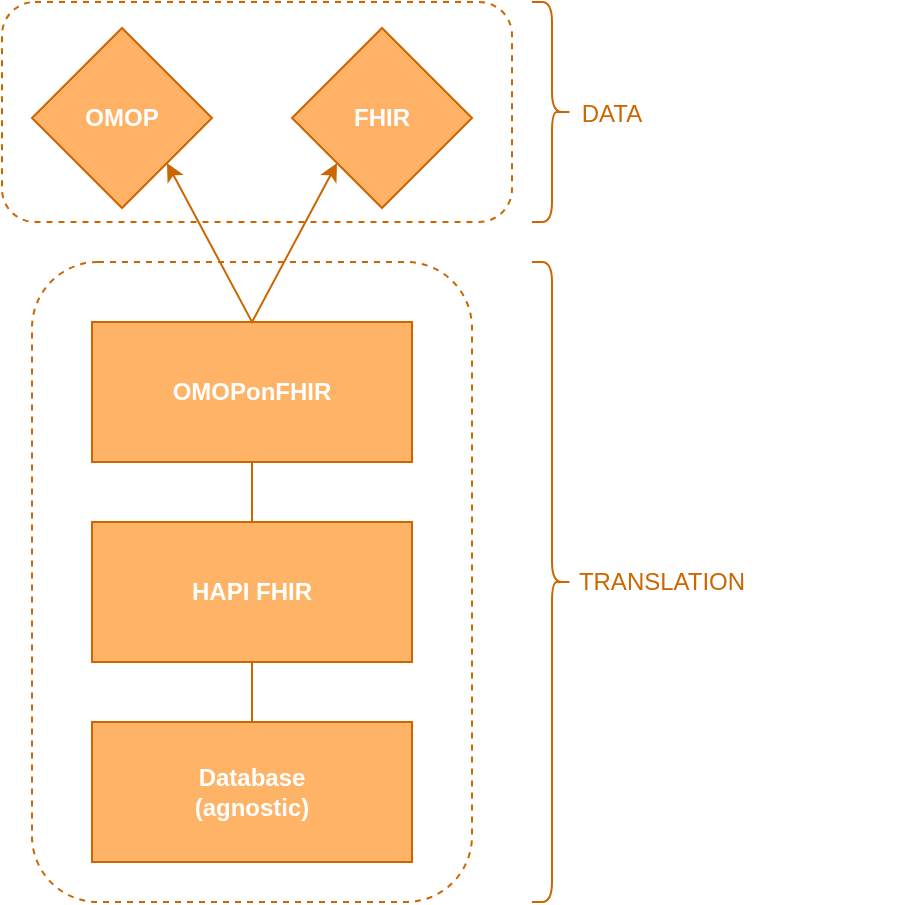 <mxfile version="21.2.0" type="github" pages="3">
  <diagram id="3klK-0NJ4z30A51jgqtV" name="OMOPonFHIR">
    <mxGraphModel dx="1274" dy="716" grid="1" gridSize="10" guides="1" tooltips="1" connect="1" arrows="1" fold="1" page="1" pageScale="1" pageWidth="850" pageHeight="1100" math="0" shadow="0">
      <root>
        <mxCell id="0" />
        <mxCell id="1" parent="0" />
        <mxCell id="s7409kFNlSl0Wnpz0-RP-10" value="" style="rounded=1;whiteSpace=wrap;html=1;shadow=0;glass=0;sketch=0;strokeColor=#CC6600;fontColor=#FFFFFF;fillColor=none;strokeWidth=1;dashed=1;fontStyle=1" parent="1" vertex="1">
          <mxGeometry x="290" y="230" width="220" height="320" as="geometry" />
        </mxCell>
        <mxCell id="s7409kFNlSl0Wnpz0-RP-1" value="&lt;font color=&quot;#FFFFFF&quot;&gt;&lt;span&gt;OMOPonFHIR&lt;/span&gt;&lt;/font&gt;" style="rounded=0;whiteSpace=wrap;html=1;fillColor=#FFB366;strokeColor=#CC6600;fontStyle=1" parent="1" vertex="1">
          <mxGeometry x="320" y="260" width="160" height="70" as="geometry" />
        </mxCell>
        <mxCell id="s7409kFNlSl0Wnpz0-RP-2" value="" style="edgeStyle=orthogonalEdgeStyle;rounded=0;orthogonalLoop=1;jettySize=auto;html=1;fontColor=#FFFFFF;endArrow=none;endFill=0;strokeColor=#CC6600;fillColor=#ffe6cc;fontStyle=1" parent="1" source="s7409kFNlSl0Wnpz0-RP-3" target="s7409kFNlSl0Wnpz0-RP-1" edge="1">
          <mxGeometry relative="1" as="geometry" />
        </mxCell>
        <mxCell id="s7409kFNlSl0Wnpz0-RP-3" value="HAPI FHIR" style="rounded=0;whiteSpace=wrap;html=1;fillColor=#FFB366;strokeColor=#CC6600;fontColor=#FFFFFF;fontStyle=1;glass=0;shadow=0;" parent="1" vertex="1">
          <mxGeometry x="320" y="360" width="160" height="70" as="geometry" />
        </mxCell>
        <mxCell id="s7409kFNlSl0Wnpz0-RP-4" value="" style="edgeStyle=orthogonalEdgeStyle;rounded=0;orthogonalLoop=1;jettySize=auto;html=1;fontColor=#FFFFFF;endArrow=none;endFill=0;strokeColor=#CC6600;fillColor=#ffe6cc;fontStyle=1" parent="1" source="s7409kFNlSl0Wnpz0-RP-5" edge="1">
          <mxGeometry relative="1" as="geometry">
            <mxPoint x="400" y="430" as="targetPoint" />
          </mxGeometry>
        </mxCell>
        <mxCell id="s7409kFNlSl0Wnpz0-RP-5" value="Database&lt;br&gt;(agnostic)" style="rounded=0;whiteSpace=wrap;html=1;fillColor=#FFB366;strokeColor=#CC6600;fontColor=#FFFFFF;fontStyle=1" parent="1" vertex="1">
          <mxGeometry x="320" y="460" width="160" height="70" as="geometry" />
        </mxCell>
        <mxCell id="s7409kFNlSl0Wnpz0-RP-6" value="" style="rounded=0;orthogonalLoop=1;jettySize=auto;html=1;strokeColor=#CC6600;fontColor=#FFFFFF;endArrow=classic;endFill=1;entryX=0;entryY=1;entryDx=0;entryDy=0;startArrow=classic;startFill=1;exitX=1;exitY=1;exitDx=0;exitDy=0;fontStyle=1" parent="1" source="s7409kFNlSl0Wnpz0-RP-7" target="s7409kFNlSl0Wnpz0-RP-8" edge="1">
          <mxGeometry relative="1" as="geometry">
            <mxPoint x="360" y="175" as="sourcePoint" />
            <Array as="points">
              <mxPoint x="400" y="260" />
            </Array>
          </mxGeometry>
        </mxCell>
        <mxCell id="s7409kFNlSl0Wnpz0-RP-7" value="&lt;span&gt;OMOP&lt;/span&gt;" style="rhombus;whiteSpace=wrap;html=1;rounded=0;shadow=0;glass=0;sketch=0;strokeColor=#CC6600;fontColor=#FFFFFF;fillColor=#ffb266;fontStyle=1" parent="1" vertex="1">
          <mxGeometry x="290" y="113" width="90" height="90" as="geometry" />
        </mxCell>
        <mxCell id="s7409kFNlSl0Wnpz0-RP-8" value="&lt;span&gt;FHIR&lt;/span&gt;" style="rhombus;whiteSpace=wrap;html=1;rounded=0;shadow=0;glass=0;sketch=0;strokeColor=#CC6600;fontColor=#FFFFFF;fillColor=#ffb266;fontStyle=1" parent="1" vertex="1">
          <mxGeometry x="420" y="113" width="90" height="90" as="geometry" />
        </mxCell>
        <mxCell id="s7409kFNlSl0Wnpz0-RP-9" value="" style="rounded=1;whiteSpace=wrap;html=1;shadow=0;glass=0;sketch=0;strokeColor=#CC6600;fontColor=#FFFFFF;fillColor=none;strokeWidth=1;dashed=1;fontStyle=1" parent="1" vertex="1">
          <mxGeometry x="275" y="100" width="255" height="110" as="geometry" />
        </mxCell>
        <mxCell id="s7409kFNlSl0Wnpz0-RP-11" value="" style="shape=curlyBracket;whiteSpace=wrap;html=1;rounded=1;flipH=1;labelPosition=right;verticalLabelPosition=middle;align=left;verticalAlign=middle;shadow=0;glass=0;sketch=0;strokeColor=#CC6600;strokeWidth=1;fontColor=#FFFFFF;fillColor=none;fontStyle=1" parent="1" vertex="1">
          <mxGeometry x="540" y="100" width="20" height="110" as="geometry" />
        </mxCell>
        <mxCell id="s7409kFNlSl0Wnpz0-RP-12" value="Text" style="text;html=1;align=center;verticalAlign=middle;resizable=0;points=[];autosize=1;strokeColor=none;fillColor=none;fontColor=#FFFFFF;rounded=0;shadow=0;glass=0;sketch=0;strokeWidth=2;fontStyle=1" parent="1" vertex="1">
          <mxGeometry x="680" y="125" width="50" height="30" as="geometry" />
        </mxCell>
        <mxCell id="s7409kFNlSl0Wnpz0-RP-13" value="&lt;font color=&quot;#CC6600&quot;&gt;DATA&lt;/font&gt;" style="text;html=1;strokeColor=none;fillColor=none;align=center;verticalAlign=middle;whiteSpace=wrap;rounded=0;shadow=0;glass=0;sketch=0;strokeWidth=2;fontColor=#FFFFFF;fontStyle=0" parent="1" vertex="1">
          <mxGeometry x="550" y="141" width="60" height="30" as="geometry" />
        </mxCell>
        <mxCell id="s7409kFNlSl0Wnpz0-RP-14" value="" style="shape=curlyBracket;whiteSpace=wrap;html=1;rounded=1;flipH=1;labelPosition=right;verticalLabelPosition=middle;align=left;verticalAlign=middle;shadow=0;glass=0;sketch=0;strokeColor=#CC6600;strokeWidth=1;fontColor=#FFFFFF;fillColor=none;fontStyle=1" parent="1" vertex="1">
          <mxGeometry x="540" y="230" width="20" height="320" as="geometry" />
        </mxCell>
        <mxCell id="s7409kFNlSl0Wnpz0-RP-15" value="&lt;font&gt;TRANSLATION STACK&lt;br&gt;&lt;/font&gt;" style="text;html=1;strokeColor=none;fillColor=none;align=center;verticalAlign=middle;whiteSpace=wrap;rounded=0;shadow=0;glass=0;sketch=0;strokeWidth=2;fontColor=#ffffff;fontStyle=0" parent="1" vertex="1">
          <mxGeometry x="550" y="376" width="160" height="30" as="geometry" />
        </mxCell>
        <mxCell id="8pmpaOBupb4FrHEimUJv-1" value="&lt;font color=&quot;#CC6600&quot;&gt;TRANSLATION&lt;/font&gt;" style="text;html=1;strokeColor=none;fillColor=none;align=center;verticalAlign=middle;whiteSpace=wrap;rounded=0;shadow=0;glass=0;sketch=0;strokeWidth=2;fontColor=#FFFFFF;fontStyle=0" vertex="1" parent="1">
          <mxGeometry x="560" y="375" width="90" height="30" as="geometry" />
        </mxCell>
      </root>
    </mxGraphModel>
  </diagram>
  <diagram id="ZsVL6gurdDWIahrjcVoJ" name="Gen3 Helm">
    <mxGraphModel dx="1274" dy="716" grid="1" gridSize="10" guides="1" tooltips="1" connect="1" arrows="1" fold="1" page="1" pageScale="1" pageWidth="850" pageHeight="1100" math="0" shadow="0">
      <root>
        <mxCell id="0" />
        <mxCell id="1" parent="0" />
        <mxCell id="C4vBhP4GFTEodh-GOuNB-1" value="" style="rounded=1;whiteSpace=wrap;html=1;shadow=0;glass=0;sketch=0;strokeColor=#CC6600;fontColor=#FFFFFF;fillColor=none;strokeWidth=1;dashed=1;fontStyle=1" parent="1" vertex="1">
          <mxGeometry x="567.5" y="260" width="145" height="320" as="geometry" />
        </mxCell>
        <mxCell id="VmrgFuWAtIrTO_FrJNGX-1" value="" style="rounded=1;whiteSpace=wrap;html=1;shadow=0;glass=0;sketch=0;strokeColor=#CC6600;fontColor=#FFFFFF;fillColor=none;strokeWidth=1;dashed=1;fontStyle=1" parent="1" vertex="1">
          <mxGeometry x="220" y="260" width="145" height="320" as="geometry" />
        </mxCell>
        <mxCell id="jkr-byty5vV0EJ-6rNaV-16" value="ETL" style="rounded=0;whiteSpace=wrap;html=1;fillColor=#FFB366;strokeColor=#CC6600;fontStyle=1;fontColor=#FFFFFF;" parent="1" vertex="1">
          <mxGeometry x="410" y="390" width="120" height="60" as="geometry" />
        </mxCell>
        <mxCell id="tVxb7-j_qt7IKl10kHxf-8" value="&lt;div&gt;user.yaml&lt;/div&gt;&amp;nbsp;credentials" style="rounded=0;whiteSpace=wrap;html=1;fillColor=#FFB366;strokeColor=#CC6600;fontStyle=1;fontColor=#FFFFFF;" parent="1" vertex="1">
          <mxGeometry x="240" y="490" width="100" height="60" as="geometry" />
        </mxCell>
        <mxCell id="tVxb7-j_qt7IKl10kHxf-9" value="&lt;div&gt;S3://&lt;/div&gt;&lt;div&gt;data&lt;/div&gt;" style="rounded=0;whiteSpace=wrap;html=1;fillColor=#FFB366;strokeColor=#CC6600;fontStyle=1;fontColor=#FFFFFF;" parent="1" vertex="1">
          <mxGeometry x="240" y="290" width="100" height="60" as="geometry" />
        </mxCell>
        <mxCell id="tVxb7-j_qt7IKl10kHxf-10" value="&lt;div&gt;Sheepdog&lt;/div&gt;&lt;div&gt;credentials&lt;/div&gt;" style="rounded=0;whiteSpace=wrap;html=1;fillColor=#FFB366;strokeColor=#CC6600;fontStyle=1;fontColor=#FFFFFF;" parent="1" vertex="1">
          <mxGeometry x="240" y="390" width="100" height="60" as="geometry" />
        </mxCell>
        <mxCell id="tVxb7-j_qt7IKl10kHxf-11" value="&lt;div&gt;Elasticsearch&lt;/div&gt;&lt;div&gt;10.43.113.217&lt;br&gt;&lt;/div&gt;" style="rounded=0;whiteSpace=wrap;html=1;fillColor=#FFB366;strokeColor=#CC6600;fontStyle=1;fontColor=#FFFFFF;" parent="1" vertex="1">
          <mxGeometry x="590" y="490" width="100" height="60" as="geometry" />
        </mxCell>
        <mxCell id="tVxb7-j_qt7IKl10kHxf-12" value="&lt;div&gt;arborist-service&lt;/div&gt;&lt;div&gt;10.42.0.13&lt;br&gt;&lt;/div&gt;" style="rounded=0;whiteSpace=wrap;html=1;fillColor=#FFB366;strokeColor=#CC6600;fontStyle=1;fontColor=#FFFFFF;" parent="1" vertex="1">
          <mxGeometry x="590" y="290" width="100" height="60" as="geometry" />
        </mxCell>
        <mxCell id="tVxb7-j_qt7IKl10kHxf-13" value="&lt;div&gt;PostgreSQL&lt;/div&gt;&lt;div&gt;10.12.0.39&lt;br&gt;&lt;/div&gt;" style="rounded=0;whiteSpace=wrap;html=1;fillColor=#FFB366;strokeColor=#CC6600;fontStyle=1;fontColor=#FFFFFF;" parent="1" vertex="1">
          <mxGeometry x="590" y="390" width="100" height="60" as="geometry" />
        </mxCell>
        <mxCell id="tVxb7-j_qt7IKl10kHxf-14" value="&lt;div&gt;VOLUMES/DATA&lt;br&gt;to read from&lt;br&gt;&lt;/div&gt;" style="text;html=1;strokeColor=none;fillColor=none;align=center;verticalAlign=middle;whiteSpace=wrap;rounded=0;fontColor=#CC6600;fontStyle=1" parent="1" vertex="1">
          <mxGeometry x="232.5" y="610" width="120" height="30" as="geometry" />
        </mxCell>
        <mxCell id="9o9baN2DlI_S2B9Ph-8v-4" value="" style="endArrow=none;html=1;rounded=0;exitX=1;exitY=0.5;exitDx=0;exitDy=0;entryX=0;entryY=0.5;entryDx=0;entryDy=0;strokeColor=#CC6600;" parent="1" source="tVxb7-j_qt7IKl10kHxf-9" target="jkr-byty5vV0EJ-6rNaV-16" edge="1">
          <mxGeometry width="50" height="50" relative="1" as="geometry">
            <mxPoint x="280" y="470" as="sourcePoint" />
            <mxPoint x="420" y="420" as="targetPoint" />
          </mxGeometry>
        </mxCell>
        <mxCell id="9o9baN2DlI_S2B9Ph-8v-5" value="" style="endArrow=none;html=1;rounded=0;exitX=1;exitY=0.5;exitDx=0;exitDy=0;strokeColor=#CC6600;entryX=0;entryY=0.5;entryDx=0;entryDy=0;" parent="1" source="tVxb7-j_qt7IKl10kHxf-10" target="jkr-byty5vV0EJ-6rNaV-16" edge="1">
          <mxGeometry width="50" height="50" relative="1" as="geometry">
            <mxPoint x="350" y="330" as="sourcePoint" />
            <mxPoint x="390" y="450" as="targetPoint" />
          </mxGeometry>
        </mxCell>
        <mxCell id="9o9baN2DlI_S2B9Ph-8v-6" value="" style="endArrow=none;html=1;rounded=0;exitX=1;exitY=0.5;exitDx=0;exitDy=0;strokeColor=#CC6600;entryX=0;entryY=0.5;entryDx=0;entryDy=0;" parent="1" source="tVxb7-j_qt7IKl10kHxf-8" target="jkr-byty5vV0EJ-6rNaV-16" edge="1">
          <mxGeometry width="50" height="50" relative="1" as="geometry">
            <mxPoint x="350" y="430" as="sourcePoint" />
            <mxPoint x="420" y="540" as="targetPoint" />
          </mxGeometry>
        </mxCell>
        <mxCell id="9o9baN2DlI_S2B9Ph-8v-7" value="" style="endArrow=none;html=1;rounded=0;entryX=1;entryY=0.5;entryDx=0;entryDy=0;strokeColor=#CC6600;exitX=0;exitY=0.5;exitDx=0;exitDy=0;" parent="1" source="tVxb7-j_qt7IKl10kHxf-12" target="jkr-byty5vV0EJ-6rNaV-16" edge="1">
          <mxGeometry width="50" height="50" relative="1" as="geometry">
            <mxPoint x="460" y="120" as="sourcePoint" />
            <mxPoint x="540" y="230" as="targetPoint" />
          </mxGeometry>
        </mxCell>
        <mxCell id="9o9baN2DlI_S2B9Ph-8v-8" value="" style="endArrow=none;html=1;rounded=0;exitX=1;exitY=0.5;exitDx=0;exitDy=0;entryX=0;entryY=0.5;entryDx=0;entryDy=0;strokeColor=#CC6600;" parent="1" source="jkr-byty5vV0EJ-6rNaV-16" target="tVxb7-j_qt7IKl10kHxf-11" edge="1">
          <mxGeometry width="50" height="50" relative="1" as="geometry">
            <mxPoint x="460" y="230" as="sourcePoint" />
            <mxPoint x="540" y="230" as="targetPoint" />
          </mxGeometry>
        </mxCell>
        <mxCell id="9o9baN2DlI_S2B9Ph-8v-9" value="" style="endArrow=none;html=1;rounded=0;exitX=1;exitY=0.5;exitDx=0;exitDy=0;entryX=0;entryY=0.5;entryDx=0;entryDy=0;strokeColor=#CC6600;" parent="1" source="jkr-byty5vV0EJ-6rNaV-16" target="tVxb7-j_qt7IKl10kHxf-13" edge="1">
          <mxGeometry width="50" height="50" relative="1" as="geometry">
            <mxPoint x="460" y="330" as="sourcePoint" />
            <mxPoint x="540" y="230" as="targetPoint" />
          </mxGeometry>
        </mxCell>
        <mxCell id="8GIhjSVJuVFSXUDBXewF-2" value="&lt;div&gt;NETWORK/SERVICES&lt;/div&gt;&lt;div&gt;to talk to&lt;br&gt;&lt;/div&gt;" style="text;html=1;strokeColor=none;fillColor=none;align=center;verticalAlign=middle;whiteSpace=wrap;rounded=0;fontColor=#CC6600;fontStyle=1" parent="1" vertex="1">
          <mxGeometry x="582.5" y="610" width="120" height="30" as="geometry" />
        </mxCell>
        <mxCell id="8GIhjSVJuVFSXUDBXewF-3" value="&lt;div&gt;POD/JOB&lt;br&gt;&lt;/div&gt;&lt;div&gt;to data wrangle&lt;br&gt;&lt;/div&gt;" style="text;html=1;strokeColor=none;fillColor=none;align=center;verticalAlign=middle;whiteSpace=wrap;rounded=0;fontColor=#CC6600;fontStyle=1" parent="1" vertex="1">
          <mxGeometry x="410" y="470" width="120" height="30" as="geometry" />
        </mxCell>
        <mxCell id="8GIhjSVJuVFSXUDBXewF-6" value="" style="triangle;whiteSpace=wrap;html=1;rotation=60;fillColor=#ffe6cc;strokeColor=#d79b00;" parent="1" vertex="1">
          <mxGeometry x="375" y="371" width="10" height="10" as="geometry" />
        </mxCell>
        <mxCell id="8GIhjSVJuVFSXUDBXewF-8" value="" style="triangle;whiteSpace=wrap;html=1;rotation=0;fillColor=#ffe6cc;strokeColor=#d79b00;" parent="1" vertex="1">
          <mxGeometry x="375" y="415" width="10" height="10" as="geometry" />
        </mxCell>
        <mxCell id="8GIhjSVJuVFSXUDBXewF-9" value="" style="triangle;whiteSpace=wrap;html=1;rotation=-60;fillColor=#ffe6cc;strokeColor=#d79b00;" parent="1" vertex="1">
          <mxGeometry x="375" y="459" width="10" height="10" as="geometry" />
        </mxCell>
        <mxCell id="8GIhjSVJuVFSXUDBXewF-10" value="" style="triangle;whiteSpace=wrap;html=1;rotation=-60;fillColor=#ffe6cc;strokeColor=#d79b00;" parent="1" vertex="1">
          <mxGeometry x="551" y="372" width="10" height="10" as="geometry" />
        </mxCell>
        <mxCell id="8GIhjSVJuVFSXUDBXewF-11" value="" style="triangle;whiteSpace=wrap;html=1;rotation=0;fillColor=#ffe6cc;strokeColor=#d79b00;" parent="1" vertex="1">
          <mxGeometry x="550" y="415" width="10" height="10" as="geometry" />
        </mxCell>
        <mxCell id="8GIhjSVJuVFSXUDBXewF-12" value="" style="triangle;whiteSpace=wrap;html=1;rotation=60;fillColor=#ffe6cc;strokeColor=#d79b00;" parent="1" vertex="1">
          <mxGeometry x="551" y="458" width="10" height="10" as="geometry" />
        </mxCell>
      </root>
    </mxGraphModel>
  </diagram>
  <diagram id="9BKPjjUXyJ3hT_7VFQpN" name="ACED on AWS">
    <mxGraphModel dx="1274" dy="716" grid="1" gridSize="10" guides="1" tooltips="1" connect="1" arrows="1" fold="1" page="1" pageScale="1" pageWidth="850" pageHeight="1100" math="0" shadow="0">
      <root>
        <mxCell id="0" />
        <mxCell id="1" parent="0" />
        <mxCell id="zCDutczwWhBZos3PiQrB-1" value="&lt;font style=&quot;font-size: 11px;&quot; color=&quot;#ffffff&quot;&gt;EC2 INSTANCE&lt;br&gt;eks-aced-commons&lt;br&gt;&lt;span style=&quot;display: flex;&quot;&gt;&lt;/span&gt;t3.xlarge&lt;/font&gt;" style="rounded=0;whiteSpace=wrap;html=1;fillColor=#FFB366;strokeColor=#CC6600;fontStyle=1" vertex="1" parent="1">
          <mxGeometry x="320" y="260" width="160" height="70" as="geometry" />
        </mxCell>
        <mxCell id="zCDutczwWhBZos3PiQrB-2" value="" style="edgeStyle=orthogonalEdgeStyle;rounded=0;orthogonalLoop=1;jettySize=auto;html=1;fontColor=#FFFFFF;endArrow=none;endFill=0;strokeColor=#CC6600;fillColor=#ffe6cc;fontStyle=1" edge="1" parent="1" source="zCDutczwWhBZos3PiQrB-3" target="zCDutczwWhBZos3PiQrB-1">
          <mxGeometry relative="1" as="geometry" />
        </mxCell>
        <mxCell id="zCDutczwWhBZos3PiQrB-3" value="EKS CLUSTER&lt;br&gt;&lt;font style=&quot;font-size: 11px;&quot;&gt;aced-commons&lt;/font&gt;" style="rounded=0;whiteSpace=wrap;html=1;fillColor=#FFB366;strokeColor=#CC6600;fontColor=#FFFFFF;fontStyle=1;glass=0;shadow=0;" vertex="1" parent="1">
          <mxGeometry x="320" y="360" width="160" height="70" as="geometry" />
        </mxCell>
        <mxCell id="zCDutczwWhBZos3PiQrB-4" value="" style="edgeStyle=orthogonalEdgeStyle;rounded=0;orthogonalLoop=1;jettySize=auto;html=1;fontColor=#FFFFFF;endArrow=none;endFill=0;strokeColor=#CC6600;fillColor=#ffe6cc;fontStyle=1" edge="1" parent="1" source="zCDutczwWhBZos3PiQrB-5">
          <mxGeometry relative="1" as="geometry">
            <mxPoint x="400" y="430" as="targetPoint" />
          </mxGeometry>
        </mxCell>
        <mxCell id="zCDutczwWhBZos3PiQrB-5" value="&lt;div&gt;NODE GROUP&lt;/div&gt;&lt;div style=&quot;font-size: 11px;&quot;&gt;aced-commons-node-group&lt;br&gt;&lt;div&gt;&lt;ul style=&quot;list-style: none; padding-left: 0px; margin: 0px;&quot;&gt;&lt;li&gt;t2.small&lt;/li&gt;&lt;/ul&gt;&lt;/div&gt;&lt;/div&gt;" style="rounded=0;whiteSpace=wrap;html=1;fillColor=#FFB366;strokeColor=#CC6600;fontColor=#FFFFFF;fontStyle=1" vertex="1" parent="1">
          <mxGeometry x="320" y="460" width="160" height="70" as="geometry" />
        </mxCell>
        <mxCell id="FfvTaXvVDCtGII3iPvOa-1" value="NODE&lt;br&gt;&lt;div&gt;&lt;ul style=&quot;list-style: none; padding-left: 0px; margin: 0px;&quot;&gt;&lt;li&gt;t2.small&lt;/li&gt;&lt;/ul&gt;&lt;/div&gt;" style="rhombus;whiteSpace=wrap;html=1;rounded=0;shadow=0;glass=0;sketch=0;strokeColor=#CC6600;fontColor=#FFFFFF;fillColor=#ffb266;fontStyle=1" vertex="1" parent="1">
          <mxGeometry x="290" y="570" width="90" height="90" as="geometry" />
        </mxCell>
        <mxCell id="FfvTaXvVDCtGII3iPvOa-2" value="NODE&lt;br&gt;&lt;div&gt;&lt;ul style=&quot;list-style: none; padding-left: 0px; margin: 0px;&quot;&gt;&lt;li&gt;t2.small&lt;/li&gt;&lt;/ul&gt;&lt;/div&gt;" style="rhombus;whiteSpace=wrap;html=1;rounded=0;shadow=0;glass=0;sketch=0;strokeColor=#CC6600;fontColor=#FFFFFF;fillColor=#ffb266;fontStyle=1" vertex="1" parent="1">
          <mxGeometry x="420" y="570" width="90" height="90" as="geometry" />
        </mxCell>
        <mxCell id="Sv2wLbNIDCHNCKOGKFO0-1" value="" style="rounded=0;orthogonalLoop=1;jettySize=auto;html=1;strokeColor=#CC6600;fontColor=#FFFFFF;endArrow=classic;endFill=1;entryX=0;entryY=0;entryDx=0;entryDy=0;startArrow=classic;startFill=1;exitX=1;exitY=0;exitDx=0;exitDy=0;fontStyle=1" edge="1" parent="1" source="FfvTaXvVDCtGII3iPvOa-1" target="FfvTaXvVDCtGII3iPvOa-2">
          <mxGeometry relative="1" as="geometry">
            <mxPoint x="358" y="181" as="sourcePoint" />
            <Array as="points">
              <mxPoint x="400" y="530" />
            </Array>
            <mxPoint x="443" y="181" as="targetPoint" />
          </mxGeometry>
        </mxCell>
      </root>
    </mxGraphModel>
  </diagram>
</mxfile>

